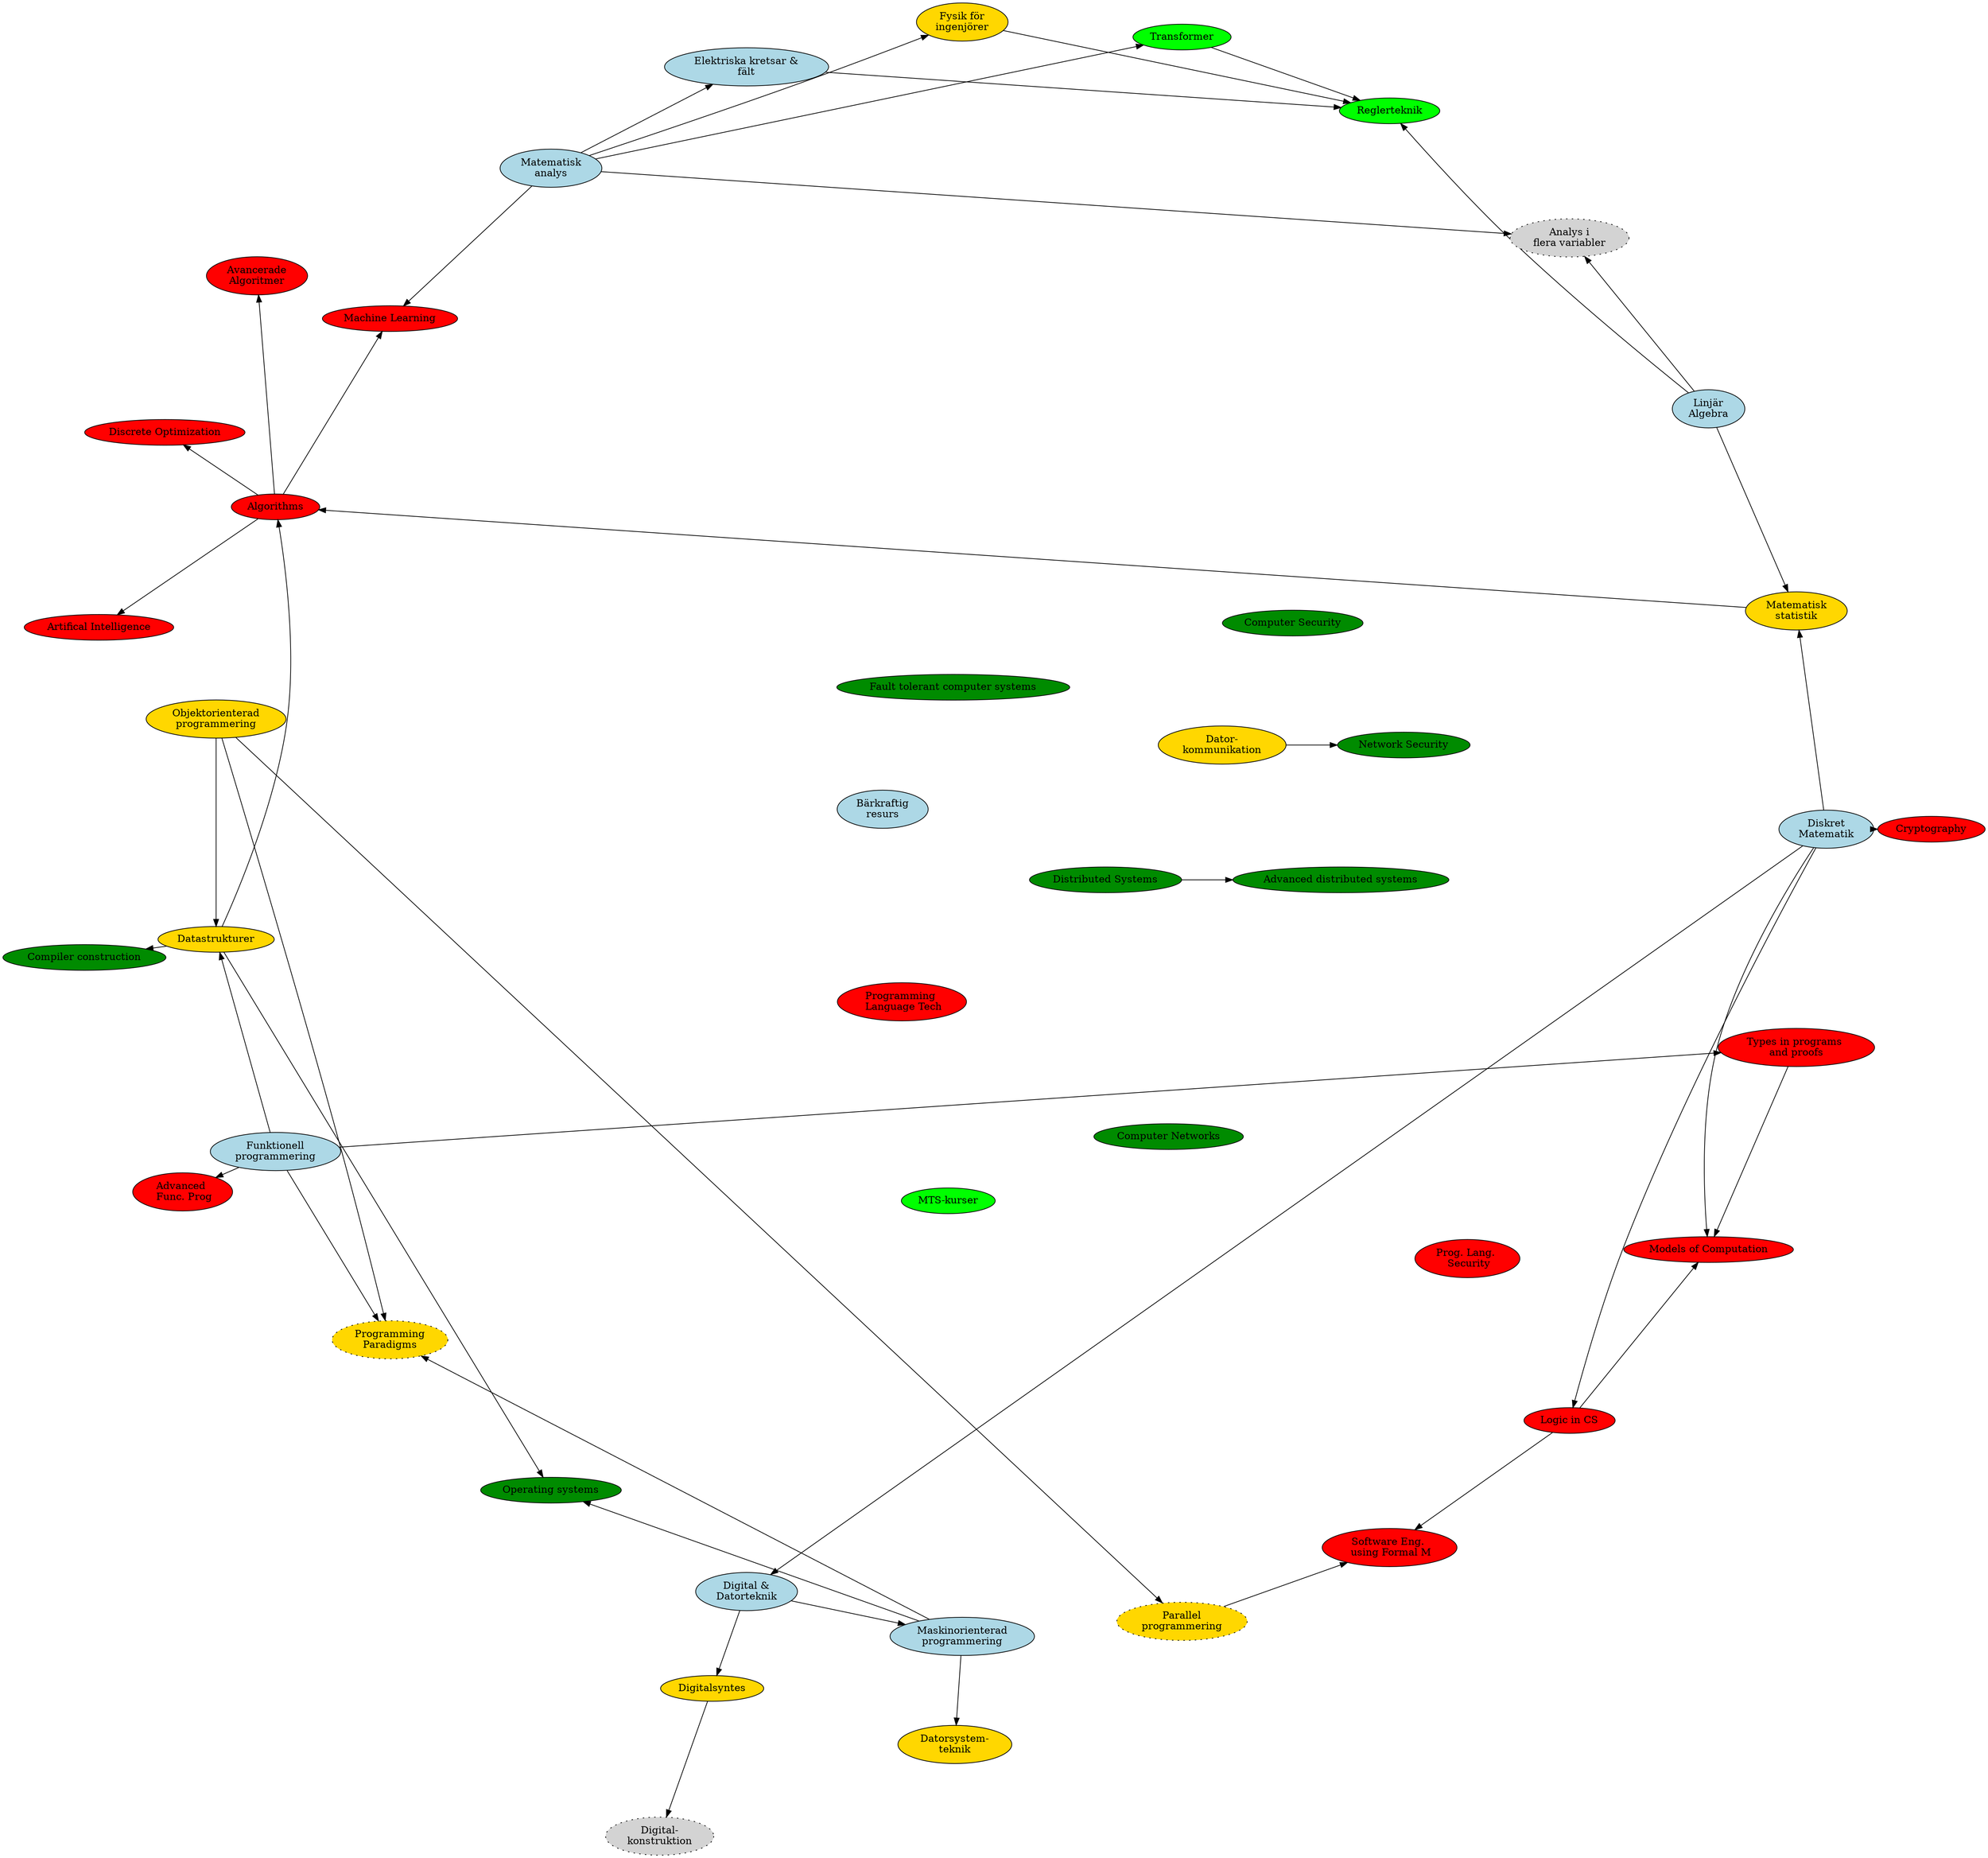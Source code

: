 digraph G
{
	layout=circo
	//nodesep=1
	splines=true
	overlap=prism 
	node [style="solid,filled"]

	

	subgraph cluster_TKDAT1 {
                label = "TKDAT-1"
		rank = same
		node [fillcolor="lightblue"]
		haskell [label = "Funktionell\nprogrammering"]
		diskmat [label = "Diskret\nMatematik"]
		linalg [label = "Linjär\nAlgebra"]
		digodat [label = "Digital &\nDatorteknik"]
		analys [label = "Matematisk\nanalys"]
		mop [label = "Maskinorienterad\nprogrammering"]
		el [label = "Elektriska kretsar &\nfält"]
		barsaft [label = "Bärkraftig\nresurs"]
	}
	
	diskmat -> digodat
	digodat -> mop
	analys -> el

	subgraph cluster_TKDAT2 {
                label = "TKDAT-2"
		rank = same
		node [fillcolor="gold1"]
		matstat [label = "Matematisk\nstatistik"]
		oop [label = "Objektorienterad\nprogrammering"]
		fysik [label = "Fysik för\ningenjörer"]
		dstrukt [label = "Datastrukturer"]
		syntes [label = "Digitalsyntes"]
		subgraph {
			node [style="dotted, filled"]
			pp [label = "Programming\nParadigms"]
			concurrent [label = "Parallel\nprogrammering"]
		}
		dst [ label = "Datorsystem-\nteknik"]
		datakom [label = "Dator-\nkommunikation"]
	}
	haskell -> pp
	haskell -> dstrukt
	oop -> dstrukt
	oop -> concurrent
	oop -> pp
	mop -> pp
	digodat -> syntes
	mop -> dst
	analys -> fysik
	linalg -> matstat
	diskmat -> matstat
	
	subgraph cluster_TKDAT3 {
                label = "TKDAT-3"
		rank = same
		node [fillcolor = "green1"]
		tss [label = "Transformer"]
		regler [label = "Reglerteknik"]
		mts [label = "MTS-kurser"]
	}
	tss -> regler
	analys -> tss
	fysik -> regler
	el -> regler
	linalg -> regler
	
	subgraph cluster_CSALL {
                label = "CSALL"
		rank = same
		node [style ="filled", fillcolor="red"]
		advAlg [label = "Avancerade\nAlgoritmer"]
		advFunc [label = "Advanced \n Func. Prog"]
		logik [label = "Logic in CS"]
		prolang [label = "Programming \n Language Tech"]
		ml [label = "Machine Learning"]
		softEng [label ="Software Eng. \n using Formal M"]
		discopt [label = "Discrete Optimization"]
		ai [label ="Artifical Intelligence"]
		models [label ="Models of Computation"]
		langsecurity [label ="Prog. Lang. \n Security"]
		types [label = "Types in programs \n and proofs "]
		algoritmer [label ="Algorithms"]
		crypto [label = "Cryptography"]
	}
	diskmat -> models
	logik -> models
	diskmat -> crypto
	haskell -> types
	types -> models
	algoritmer -> discopt
	concurrent -> softEng
	logik -> softEng
	diskmat -> logik
	algoritmer -> advAlg
	algoritmer -> ml
	analys -> ml
	haskell -> advFunc
	algoritmer -> ai

	//CSN
	
	subgraph {
		rank = same
		node [style="filled",fillcolor="green4"]
		distSys [label="Distributed Systems"]
		advDistSys [label="Advanced distributed systems"]
		ftcs [label="Fault tolerant computer systems"]
		computerNetworks [label="Computer Networks"]
		oS [label="Operating systems"]
		compilerConstruction [label="Compiler construction"]
		networkSecurity [label="Network Security"]
		computerSecurity [label="Computer Security"]
	}   
	
	distSys -> advDistSys
	dstrukt -> oS 
	mop -> oS	
	datakom -> networkSecurity
	dstrukt -> compilerConstruction
	


   //Valbara
	subgraph {
		node [style="dotted, filled"]
		flervar [label = "Analys i\nflera variabler"]
		digkonstr [label = "Digital-\nkonstruktion"]
	}
	syntes -> digkonstr
	linalg -> flervar
	analys -> flervar
	dstrukt -> algoritmer
	matstat -> algoritmer


}	
